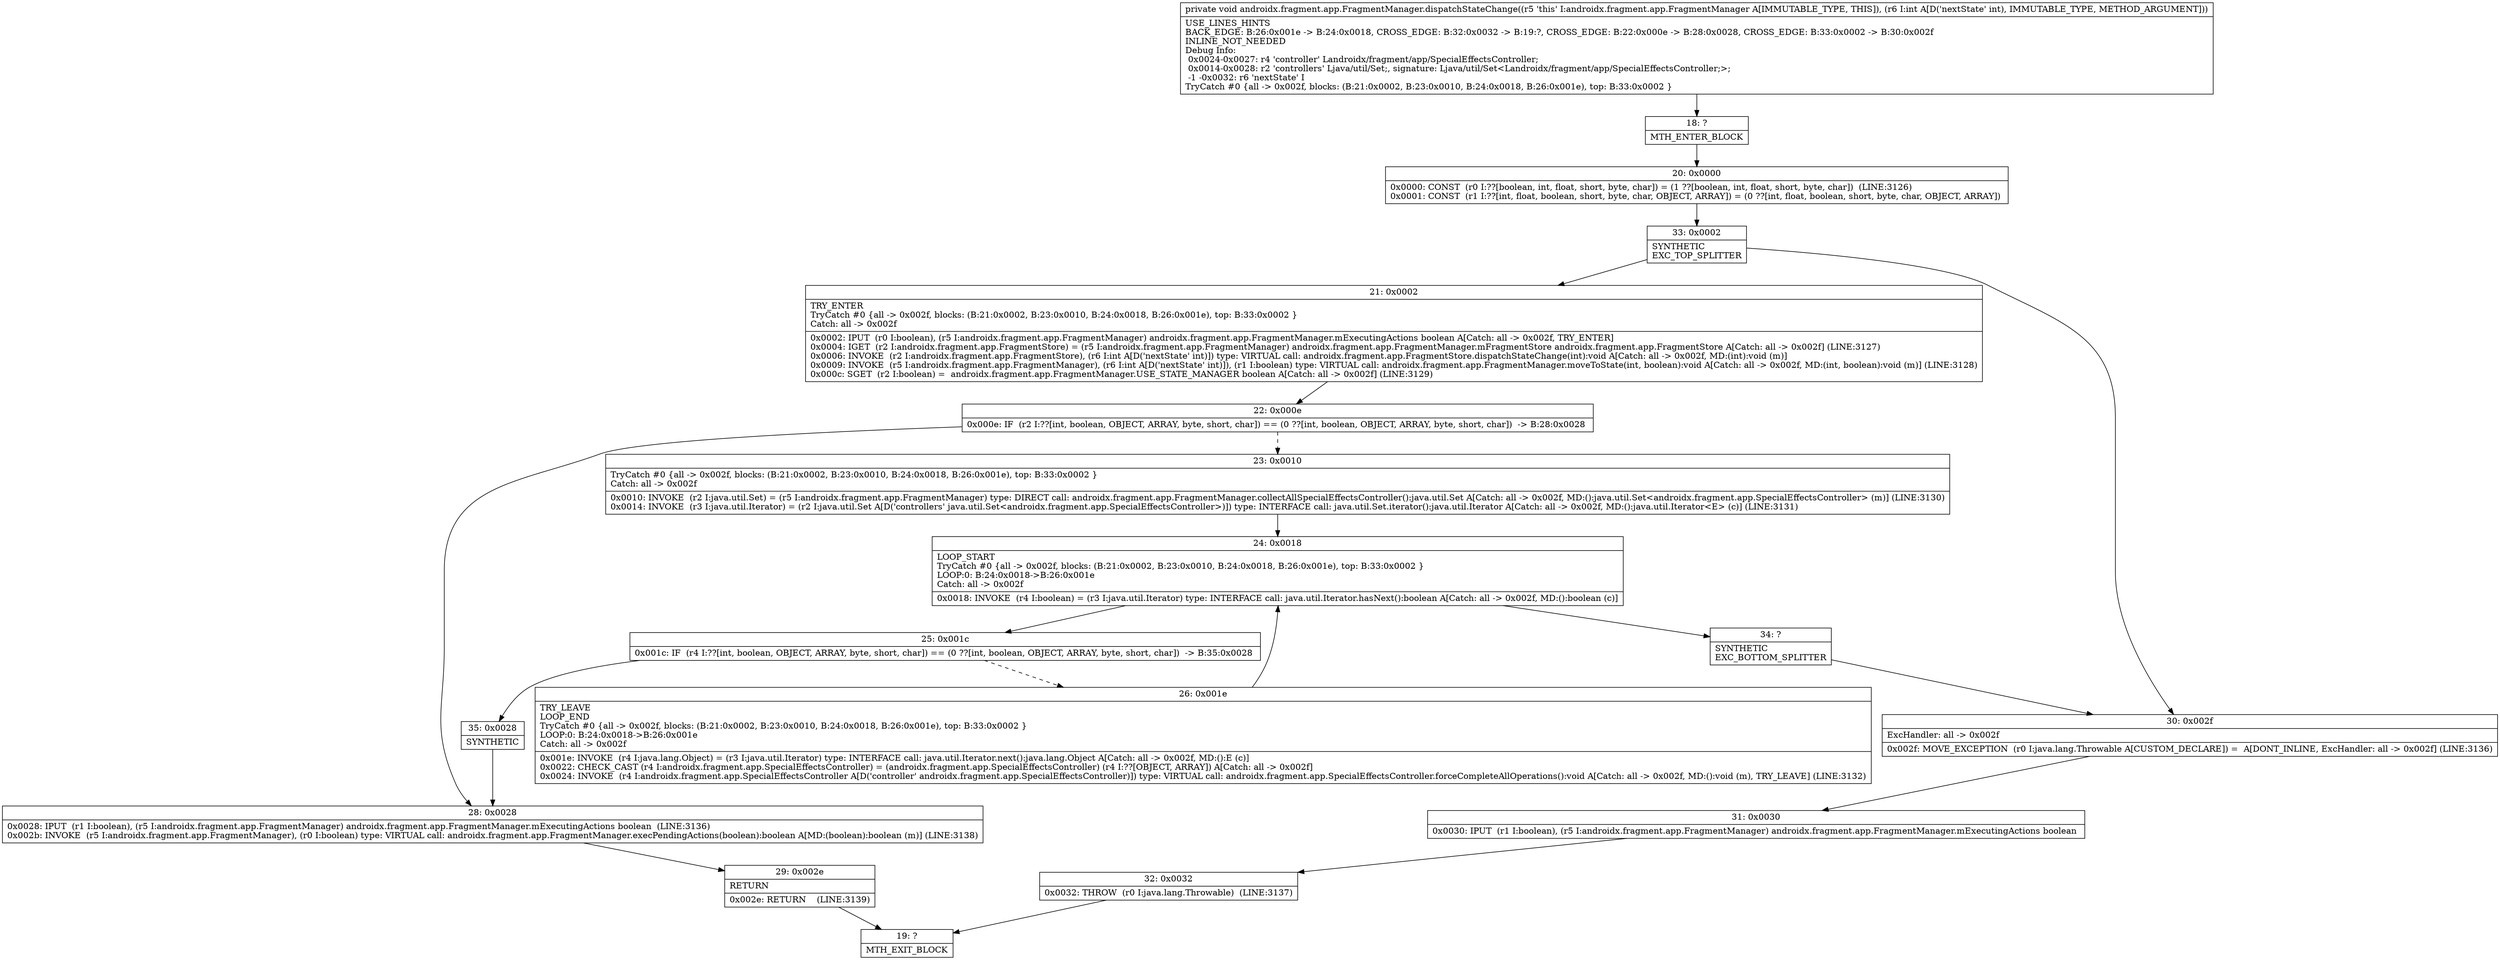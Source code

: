 digraph "CFG forandroidx.fragment.app.FragmentManager.dispatchStateChange(I)V" {
Node_18 [shape=record,label="{18\:\ ?|MTH_ENTER_BLOCK\l}"];
Node_20 [shape=record,label="{20\:\ 0x0000|0x0000: CONST  (r0 I:??[boolean, int, float, short, byte, char]) = (1 ??[boolean, int, float, short, byte, char])  (LINE:3126)\l0x0001: CONST  (r1 I:??[int, float, boolean, short, byte, char, OBJECT, ARRAY]) = (0 ??[int, float, boolean, short, byte, char, OBJECT, ARRAY]) \l}"];
Node_33 [shape=record,label="{33\:\ 0x0002|SYNTHETIC\lEXC_TOP_SPLITTER\l}"];
Node_21 [shape=record,label="{21\:\ 0x0002|TRY_ENTER\lTryCatch #0 \{all \-\> 0x002f, blocks: (B:21:0x0002, B:23:0x0010, B:24:0x0018, B:26:0x001e), top: B:33:0x0002 \}\lCatch: all \-\> 0x002f\l|0x0002: IPUT  (r0 I:boolean), (r5 I:androidx.fragment.app.FragmentManager) androidx.fragment.app.FragmentManager.mExecutingActions boolean A[Catch: all \-\> 0x002f, TRY_ENTER]\l0x0004: IGET  (r2 I:androidx.fragment.app.FragmentStore) = (r5 I:androidx.fragment.app.FragmentManager) androidx.fragment.app.FragmentManager.mFragmentStore androidx.fragment.app.FragmentStore A[Catch: all \-\> 0x002f] (LINE:3127)\l0x0006: INVOKE  (r2 I:androidx.fragment.app.FragmentStore), (r6 I:int A[D('nextState' int)]) type: VIRTUAL call: androidx.fragment.app.FragmentStore.dispatchStateChange(int):void A[Catch: all \-\> 0x002f, MD:(int):void (m)]\l0x0009: INVOKE  (r5 I:androidx.fragment.app.FragmentManager), (r6 I:int A[D('nextState' int)]), (r1 I:boolean) type: VIRTUAL call: androidx.fragment.app.FragmentManager.moveToState(int, boolean):void A[Catch: all \-\> 0x002f, MD:(int, boolean):void (m)] (LINE:3128)\l0x000c: SGET  (r2 I:boolean) =  androidx.fragment.app.FragmentManager.USE_STATE_MANAGER boolean A[Catch: all \-\> 0x002f] (LINE:3129)\l}"];
Node_22 [shape=record,label="{22\:\ 0x000e|0x000e: IF  (r2 I:??[int, boolean, OBJECT, ARRAY, byte, short, char]) == (0 ??[int, boolean, OBJECT, ARRAY, byte, short, char])  \-\> B:28:0x0028 \l}"];
Node_23 [shape=record,label="{23\:\ 0x0010|TryCatch #0 \{all \-\> 0x002f, blocks: (B:21:0x0002, B:23:0x0010, B:24:0x0018, B:26:0x001e), top: B:33:0x0002 \}\lCatch: all \-\> 0x002f\l|0x0010: INVOKE  (r2 I:java.util.Set) = (r5 I:androidx.fragment.app.FragmentManager) type: DIRECT call: androidx.fragment.app.FragmentManager.collectAllSpecialEffectsController():java.util.Set A[Catch: all \-\> 0x002f, MD:():java.util.Set\<androidx.fragment.app.SpecialEffectsController\> (m)] (LINE:3130)\l0x0014: INVOKE  (r3 I:java.util.Iterator) = (r2 I:java.util.Set A[D('controllers' java.util.Set\<androidx.fragment.app.SpecialEffectsController\>)]) type: INTERFACE call: java.util.Set.iterator():java.util.Iterator A[Catch: all \-\> 0x002f, MD:():java.util.Iterator\<E\> (c)] (LINE:3131)\l}"];
Node_24 [shape=record,label="{24\:\ 0x0018|LOOP_START\lTryCatch #0 \{all \-\> 0x002f, blocks: (B:21:0x0002, B:23:0x0010, B:24:0x0018, B:26:0x001e), top: B:33:0x0002 \}\lLOOP:0: B:24:0x0018\-\>B:26:0x001e\lCatch: all \-\> 0x002f\l|0x0018: INVOKE  (r4 I:boolean) = (r3 I:java.util.Iterator) type: INTERFACE call: java.util.Iterator.hasNext():boolean A[Catch: all \-\> 0x002f, MD:():boolean (c)]\l}"];
Node_25 [shape=record,label="{25\:\ 0x001c|0x001c: IF  (r4 I:??[int, boolean, OBJECT, ARRAY, byte, short, char]) == (0 ??[int, boolean, OBJECT, ARRAY, byte, short, char])  \-\> B:35:0x0028 \l}"];
Node_26 [shape=record,label="{26\:\ 0x001e|TRY_LEAVE\lLOOP_END\lTryCatch #0 \{all \-\> 0x002f, blocks: (B:21:0x0002, B:23:0x0010, B:24:0x0018, B:26:0x001e), top: B:33:0x0002 \}\lLOOP:0: B:24:0x0018\-\>B:26:0x001e\lCatch: all \-\> 0x002f\l|0x001e: INVOKE  (r4 I:java.lang.Object) = (r3 I:java.util.Iterator) type: INTERFACE call: java.util.Iterator.next():java.lang.Object A[Catch: all \-\> 0x002f, MD:():E (c)]\l0x0022: CHECK_CAST (r4 I:androidx.fragment.app.SpecialEffectsController) = (androidx.fragment.app.SpecialEffectsController) (r4 I:??[OBJECT, ARRAY]) A[Catch: all \-\> 0x002f]\l0x0024: INVOKE  (r4 I:androidx.fragment.app.SpecialEffectsController A[D('controller' androidx.fragment.app.SpecialEffectsController)]) type: VIRTUAL call: androidx.fragment.app.SpecialEffectsController.forceCompleteAllOperations():void A[Catch: all \-\> 0x002f, MD:():void (m), TRY_LEAVE] (LINE:3132)\l}"];
Node_35 [shape=record,label="{35\:\ 0x0028|SYNTHETIC\l}"];
Node_34 [shape=record,label="{34\:\ ?|SYNTHETIC\lEXC_BOTTOM_SPLITTER\l}"];
Node_28 [shape=record,label="{28\:\ 0x0028|0x0028: IPUT  (r1 I:boolean), (r5 I:androidx.fragment.app.FragmentManager) androidx.fragment.app.FragmentManager.mExecutingActions boolean  (LINE:3136)\l0x002b: INVOKE  (r5 I:androidx.fragment.app.FragmentManager), (r0 I:boolean) type: VIRTUAL call: androidx.fragment.app.FragmentManager.execPendingActions(boolean):boolean A[MD:(boolean):boolean (m)] (LINE:3138)\l}"];
Node_29 [shape=record,label="{29\:\ 0x002e|RETURN\l|0x002e: RETURN    (LINE:3139)\l}"];
Node_19 [shape=record,label="{19\:\ ?|MTH_EXIT_BLOCK\l}"];
Node_30 [shape=record,label="{30\:\ 0x002f|ExcHandler: all \-\> 0x002f\l|0x002f: MOVE_EXCEPTION  (r0 I:java.lang.Throwable A[CUSTOM_DECLARE]) =  A[DONT_INLINE, ExcHandler: all \-\> 0x002f] (LINE:3136)\l}"];
Node_31 [shape=record,label="{31\:\ 0x0030|0x0030: IPUT  (r1 I:boolean), (r5 I:androidx.fragment.app.FragmentManager) androidx.fragment.app.FragmentManager.mExecutingActions boolean \l}"];
Node_32 [shape=record,label="{32\:\ 0x0032|0x0032: THROW  (r0 I:java.lang.Throwable)  (LINE:3137)\l}"];
MethodNode[shape=record,label="{private void androidx.fragment.app.FragmentManager.dispatchStateChange((r5 'this' I:androidx.fragment.app.FragmentManager A[IMMUTABLE_TYPE, THIS]), (r6 I:int A[D('nextState' int), IMMUTABLE_TYPE, METHOD_ARGUMENT]))  | USE_LINES_HINTS\lBACK_EDGE: B:26:0x001e \-\> B:24:0x0018, CROSS_EDGE: B:32:0x0032 \-\> B:19:?, CROSS_EDGE: B:22:0x000e \-\> B:28:0x0028, CROSS_EDGE: B:33:0x0002 \-\> B:30:0x002f\lINLINE_NOT_NEEDED\lDebug Info:\l  0x0024\-0x0027: r4 'controller' Landroidx\/fragment\/app\/SpecialEffectsController;\l  0x0014\-0x0028: r2 'controllers' Ljava\/util\/Set;, signature: Ljava\/util\/Set\<Landroidx\/fragment\/app\/SpecialEffectsController;\>;\l  \-1 \-0x0032: r6 'nextState' I\lTryCatch #0 \{all \-\> 0x002f, blocks: (B:21:0x0002, B:23:0x0010, B:24:0x0018, B:26:0x001e), top: B:33:0x0002 \}\l}"];
MethodNode -> Node_18;Node_18 -> Node_20;
Node_20 -> Node_33;
Node_33 -> Node_21;
Node_33 -> Node_30;
Node_21 -> Node_22;
Node_22 -> Node_23[style=dashed];
Node_22 -> Node_28;
Node_23 -> Node_24;
Node_24 -> Node_25;
Node_24 -> Node_34;
Node_25 -> Node_26[style=dashed];
Node_25 -> Node_35;
Node_26 -> Node_24;
Node_35 -> Node_28;
Node_34 -> Node_30;
Node_28 -> Node_29;
Node_29 -> Node_19;
Node_30 -> Node_31;
Node_31 -> Node_32;
Node_32 -> Node_19;
}

